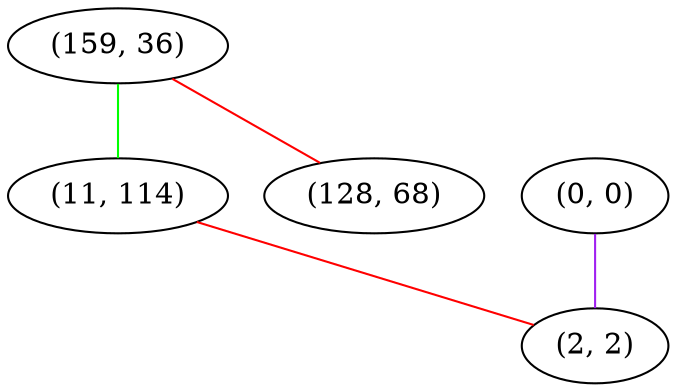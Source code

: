 graph "" {
"(159, 36)";
"(11, 114)";
"(128, 68)";
"(0, 0)";
"(2, 2)";
"(159, 36)" -- "(11, 114)"  [color=green, key=0, weight=2];
"(159, 36)" -- "(128, 68)"  [color=red, key=0, weight=1];
"(11, 114)" -- "(2, 2)"  [color=red, key=0, weight=1];
"(0, 0)" -- "(2, 2)"  [color=purple, key=0, weight=4];
}
